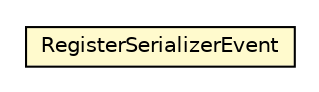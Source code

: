 #!/usr/local/bin/dot
#
# Class diagram 
# Generated by UMLGraph version R5_6-24-gf6e263 (http://www.umlgraph.org/)
#

digraph G {
	edge [fontname="Helvetica",fontsize=10,labelfontname="Helvetica",labelfontsize=10];
	node [fontname="Helvetica",fontsize=10,shape=plaintext];
	nodesep=0.25;
	ranksep=0.5;
	rankdir=LR;
	// com.gwtplatform.dispatch.rebind.event.RegisterSerializerEvent
	c326052 [label=<<table title="com.gwtplatform.dispatch.rebind.event.RegisterSerializerEvent" border="0" cellborder="1" cellspacing="0" cellpadding="2" port="p" bgcolor="lemonChiffon" href="./RegisterSerializerEvent.html">
		<tr><td><table border="0" cellspacing="0" cellpadding="1">
<tr><td align="center" balign="center"> RegisterSerializerEvent </td></tr>
		</table></td></tr>
		</table>>, URL="./RegisterSerializerEvent.html", fontname="Helvetica", fontcolor="black", fontsize=10.0];
}

